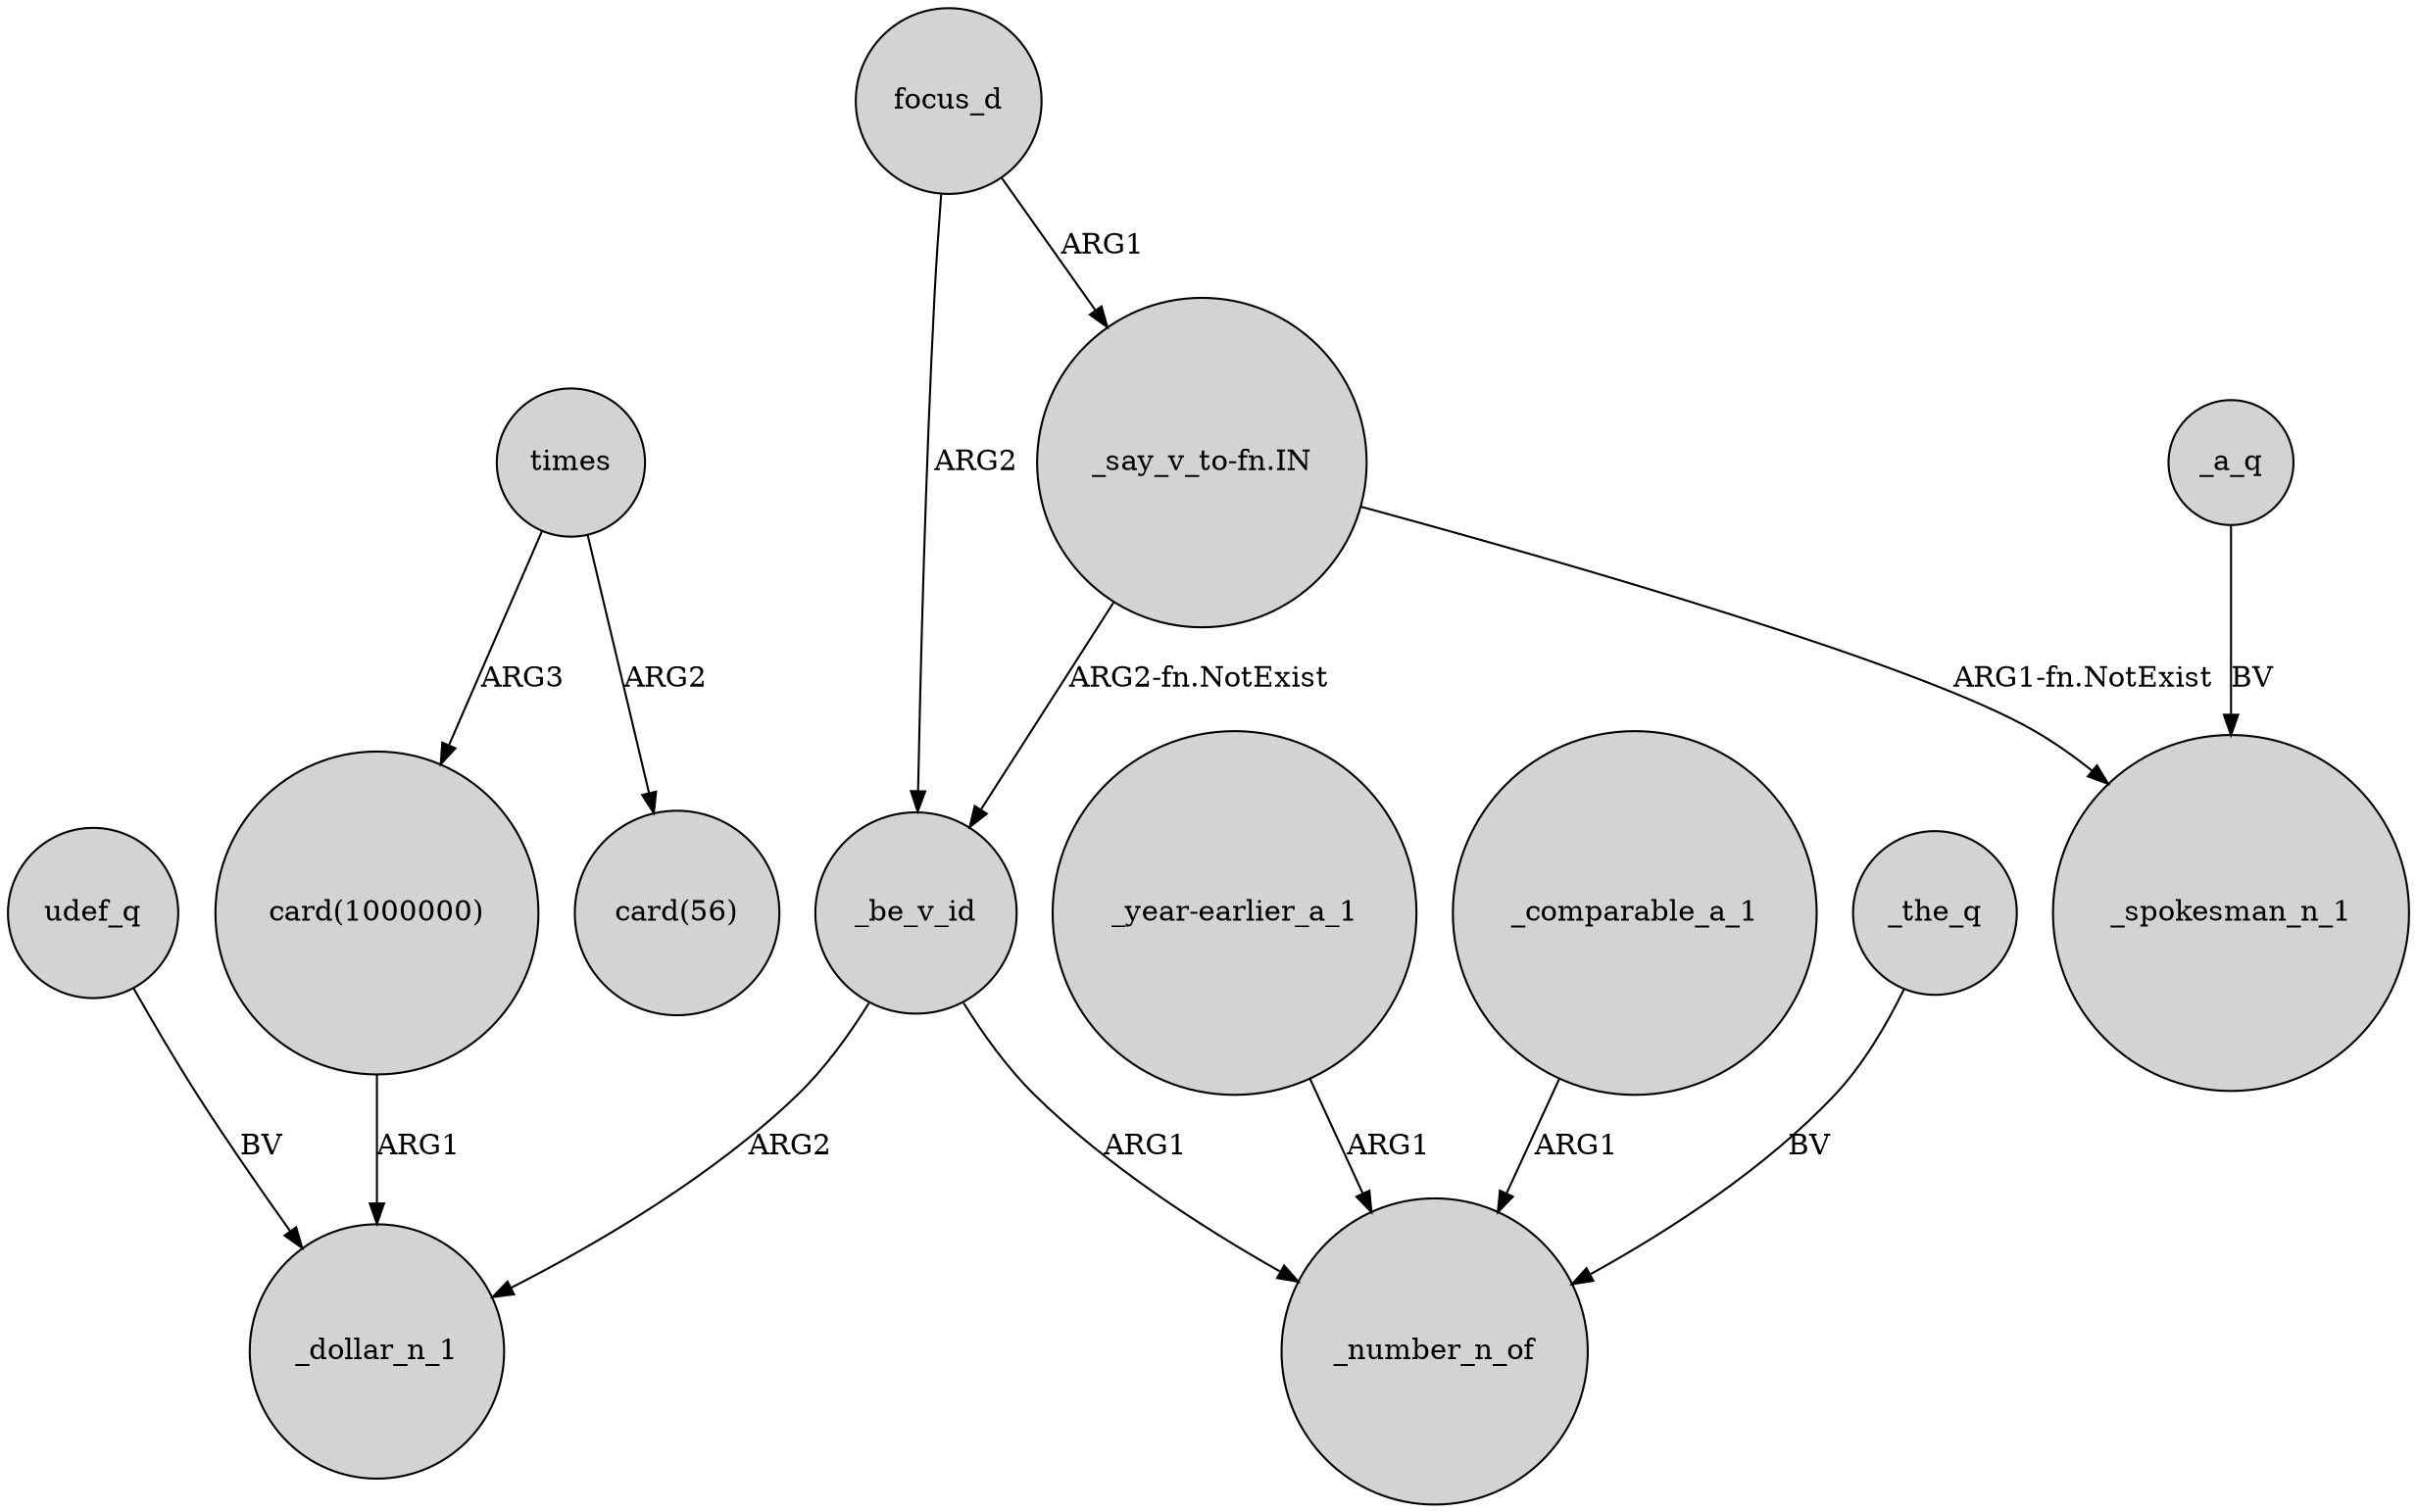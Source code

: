 digraph {
	node [shape=circle style=filled]
	focus_d -> _be_v_id [label=ARG2]
	_be_v_id -> _dollar_n_1 [label=ARG2]
	"_say_v_to-fn.IN" -> _spokesman_n_1 [label="ARG1-fn.NotExist"]
	_the_q -> _number_n_of [label=BV]
	_be_v_id -> _number_n_of [label=ARG1]
	"card(1000000)" -> _dollar_n_1 [label=ARG1]
	"_say_v_to-fn.IN" -> _be_v_id [label="ARG2-fn.NotExist"]
	times -> "card(56)" [label=ARG2]
	udef_q -> _dollar_n_1 [label=BV]
	times -> "card(1000000)" [label=ARG3]
	_a_q -> _spokesman_n_1 [label=BV]
	"_year-earlier_a_1" -> _number_n_of [label=ARG1]
	_comparable_a_1 -> _number_n_of [label=ARG1]
	focus_d -> "_say_v_to-fn.IN" [label=ARG1]
}
